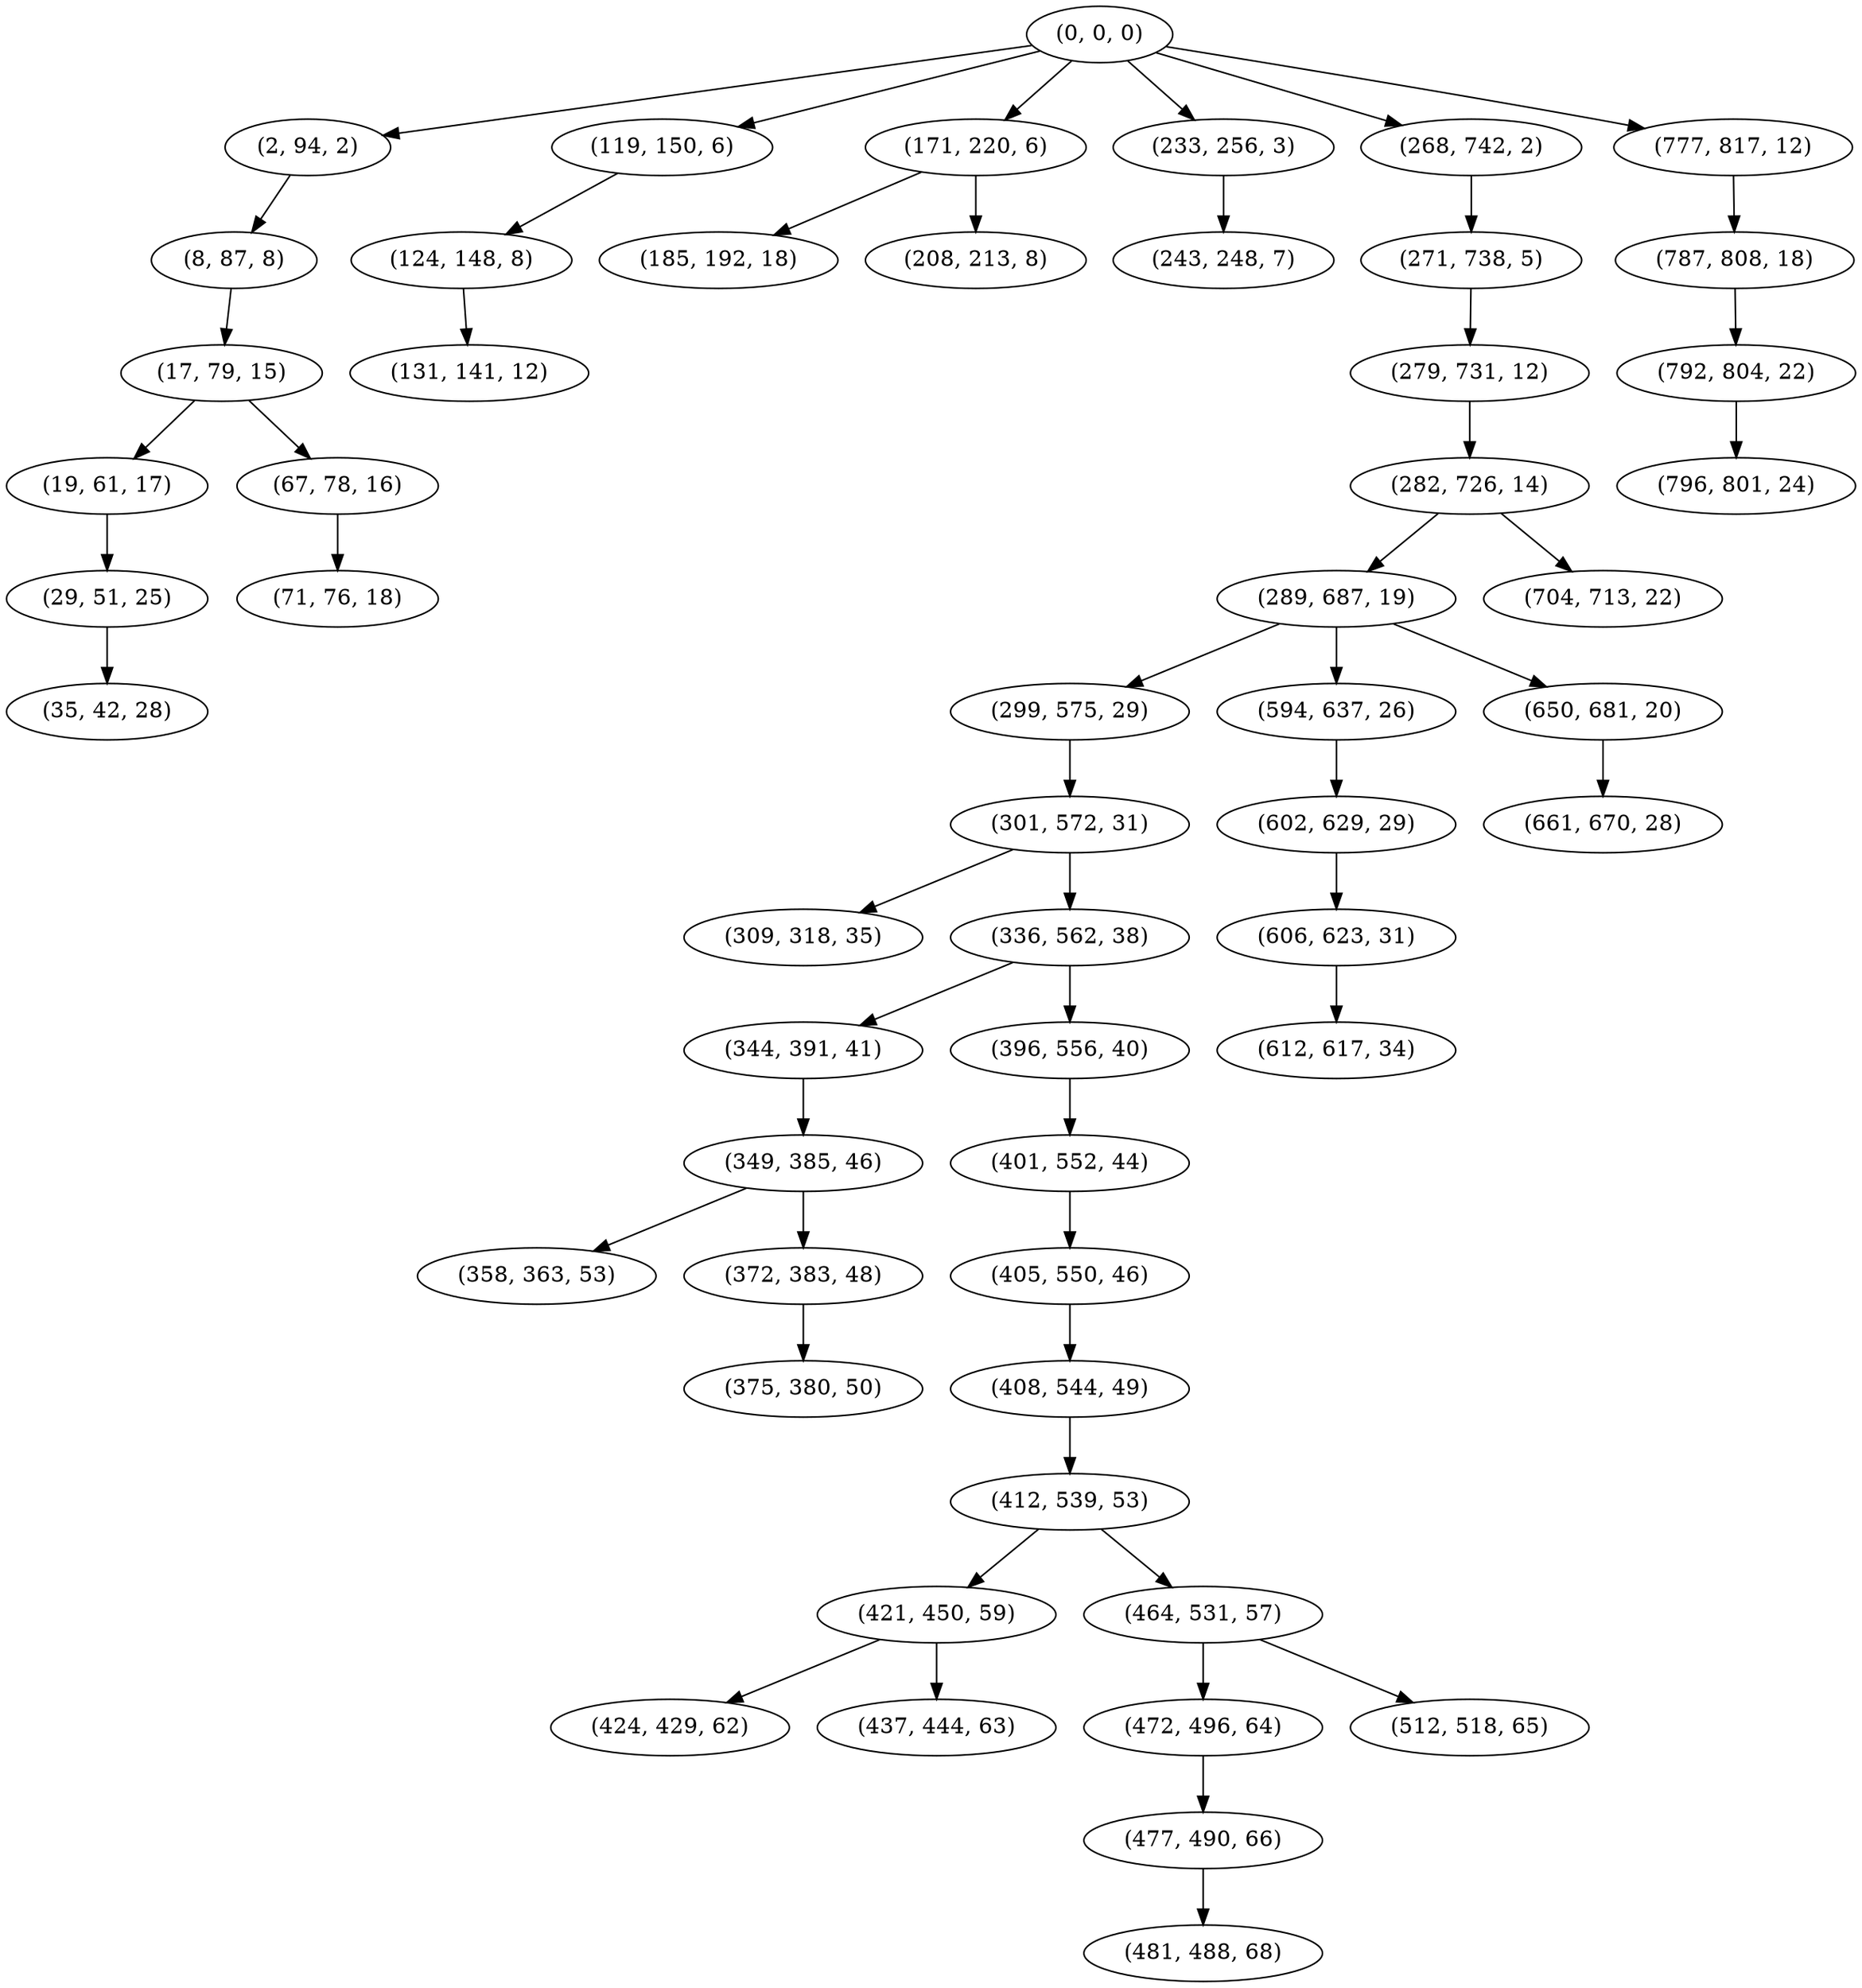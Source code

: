 digraph tree {
    "(0, 0, 0)";
    "(2, 94, 2)";
    "(8, 87, 8)";
    "(17, 79, 15)";
    "(19, 61, 17)";
    "(29, 51, 25)";
    "(35, 42, 28)";
    "(67, 78, 16)";
    "(71, 76, 18)";
    "(119, 150, 6)";
    "(124, 148, 8)";
    "(131, 141, 12)";
    "(171, 220, 6)";
    "(185, 192, 18)";
    "(208, 213, 8)";
    "(233, 256, 3)";
    "(243, 248, 7)";
    "(268, 742, 2)";
    "(271, 738, 5)";
    "(279, 731, 12)";
    "(282, 726, 14)";
    "(289, 687, 19)";
    "(299, 575, 29)";
    "(301, 572, 31)";
    "(309, 318, 35)";
    "(336, 562, 38)";
    "(344, 391, 41)";
    "(349, 385, 46)";
    "(358, 363, 53)";
    "(372, 383, 48)";
    "(375, 380, 50)";
    "(396, 556, 40)";
    "(401, 552, 44)";
    "(405, 550, 46)";
    "(408, 544, 49)";
    "(412, 539, 53)";
    "(421, 450, 59)";
    "(424, 429, 62)";
    "(437, 444, 63)";
    "(464, 531, 57)";
    "(472, 496, 64)";
    "(477, 490, 66)";
    "(481, 488, 68)";
    "(512, 518, 65)";
    "(594, 637, 26)";
    "(602, 629, 29)";
    "(606, 623, 31)";
    "(612, 617, 34)";
    "(650, 681, 20)";
    "(661, 670, 28)";
    "(704, 713, 22)";
    "(777, 817, 12)";
    "(787, 808, 18)";
    "(792, 804, 22)";
    "(796, 801, 24)";
    "(0, 0, 0)" -> "(2, 94, 2)";
    "(0, 0, 0)" -> "(119, 150, 6)";
    "(0, 0, 0)" -> "(171, 220, 6)";
    "(0, 0, 0)" -> "(233, 256, 3)";
    "(0, 0, 0)" -> "(268, 742, 2)";
    "(0, 0, 0)" -> "(777, 817, 12)";
    "(2, 94, 2)" -> "(8, 87, 8)";
    "(8, 87, 8)" -> "(17, 79, 15)";
    "(17, 79, 15)" -> "(19, 61, 17)";
    "(17, 79, 15)" -> "(67, 78, 16)";
    "(19, 61, 17)" -> "(29, 51, 25)";
    "(29, 51, 25)" -> "(35, 42, 28)";
    "(67, 78, 16)" -> "(71, 76, 18)";
    "(119, 150, 6)" -> "(124, 148, 8)";
    "(124, 148, 8)" -> "(131, 141, 12)";
    "(171, 220, 6)" -> "(185, 192, 18)";
    "(171, 220, 6)" -> "(208, 213, 8)";
    "(233, 256, 3)" -> "(243, 248, 7)";
    "(268, 742, 2)" -> "(271, 738, 5)";
    "(271, 738, 5)" -> "(279, 731, 12)";
    "(279, 731, 12)" -> "(282, 726, 14)";
    "(282, 726, 14)" -> "(289, 687, 19)";
    "(282, 726, 14)" -> "(704, 713, 22)";
    "(289, 687, 19)" -> "(299, 575, 29)";
    "(289, 687, 19)" -> "(594, 637, 26)";
    "(289, 687, 19)" -> "(650, 681, 20)";
    "(299, 575, 29)" -> "(301, 572, 31)";
    "(301, 572, 31)" -> "(309, 318, 35)";
    "(301, 572, 31)" -> "(336, 562, 38)";
    "(336, 562, 38)" -> "(344, 391, 41)";
    "(336, 562, 38)" -> "(396, 556, 40)";
    "(344, 391, 41)" -> "(349, 385, 46)";
    "(349, 385, 46)" -> "(358, 363, 53)";
    "(349, 385, 46)" -> "(372, 383, 48)";
    "(372, 383, 48)" -> "(375, 380, 50)";
    "(396, 556, 40)" -> "(401, 552, 44)";
    "(401, 552, 44)" -> "(405, 550, 46)";
    "(405, 550, 46)" -> "(408, 544, 49)";
    "(408, 544, 49)" -> "(412, 539, 53)";
    "(412, 539, 53)" -> "(421, 450, 59)";
    "(412, 539, 53)" -> "(464, 531, 57)";
    "(421, 450, 59)" -> "(424, 429, 62)";
    "(421, 450, 59)" -> "(437, 444, 63)";
    "(464, 531, 57)" -> "(472, 496, 64)";
    "(464, 531, 57)" -> "(512, 518, 65)";
    "(472, 496, 64)" -> "(477, 490, 66)";
    "(477, 490, 66)" -> "(481, 488, 68)";
    "(594, 637, 26)" -> "(602, 629, 29)";
    "(602, 629, 29)" -> "(606, 623, 31)";
    "(606, 623, 31)" -> "(612, 617, 34)";
    "(650, 681, 20)" -> "(661, 670, 28)";
    "(777, 817, 12)" -> "(787, 808, 18)";
    "(787, 808, 18)" -> "(792, 804, 22)";
    "(792, 804, 22)" -> "(796, 801, 24)";
}
